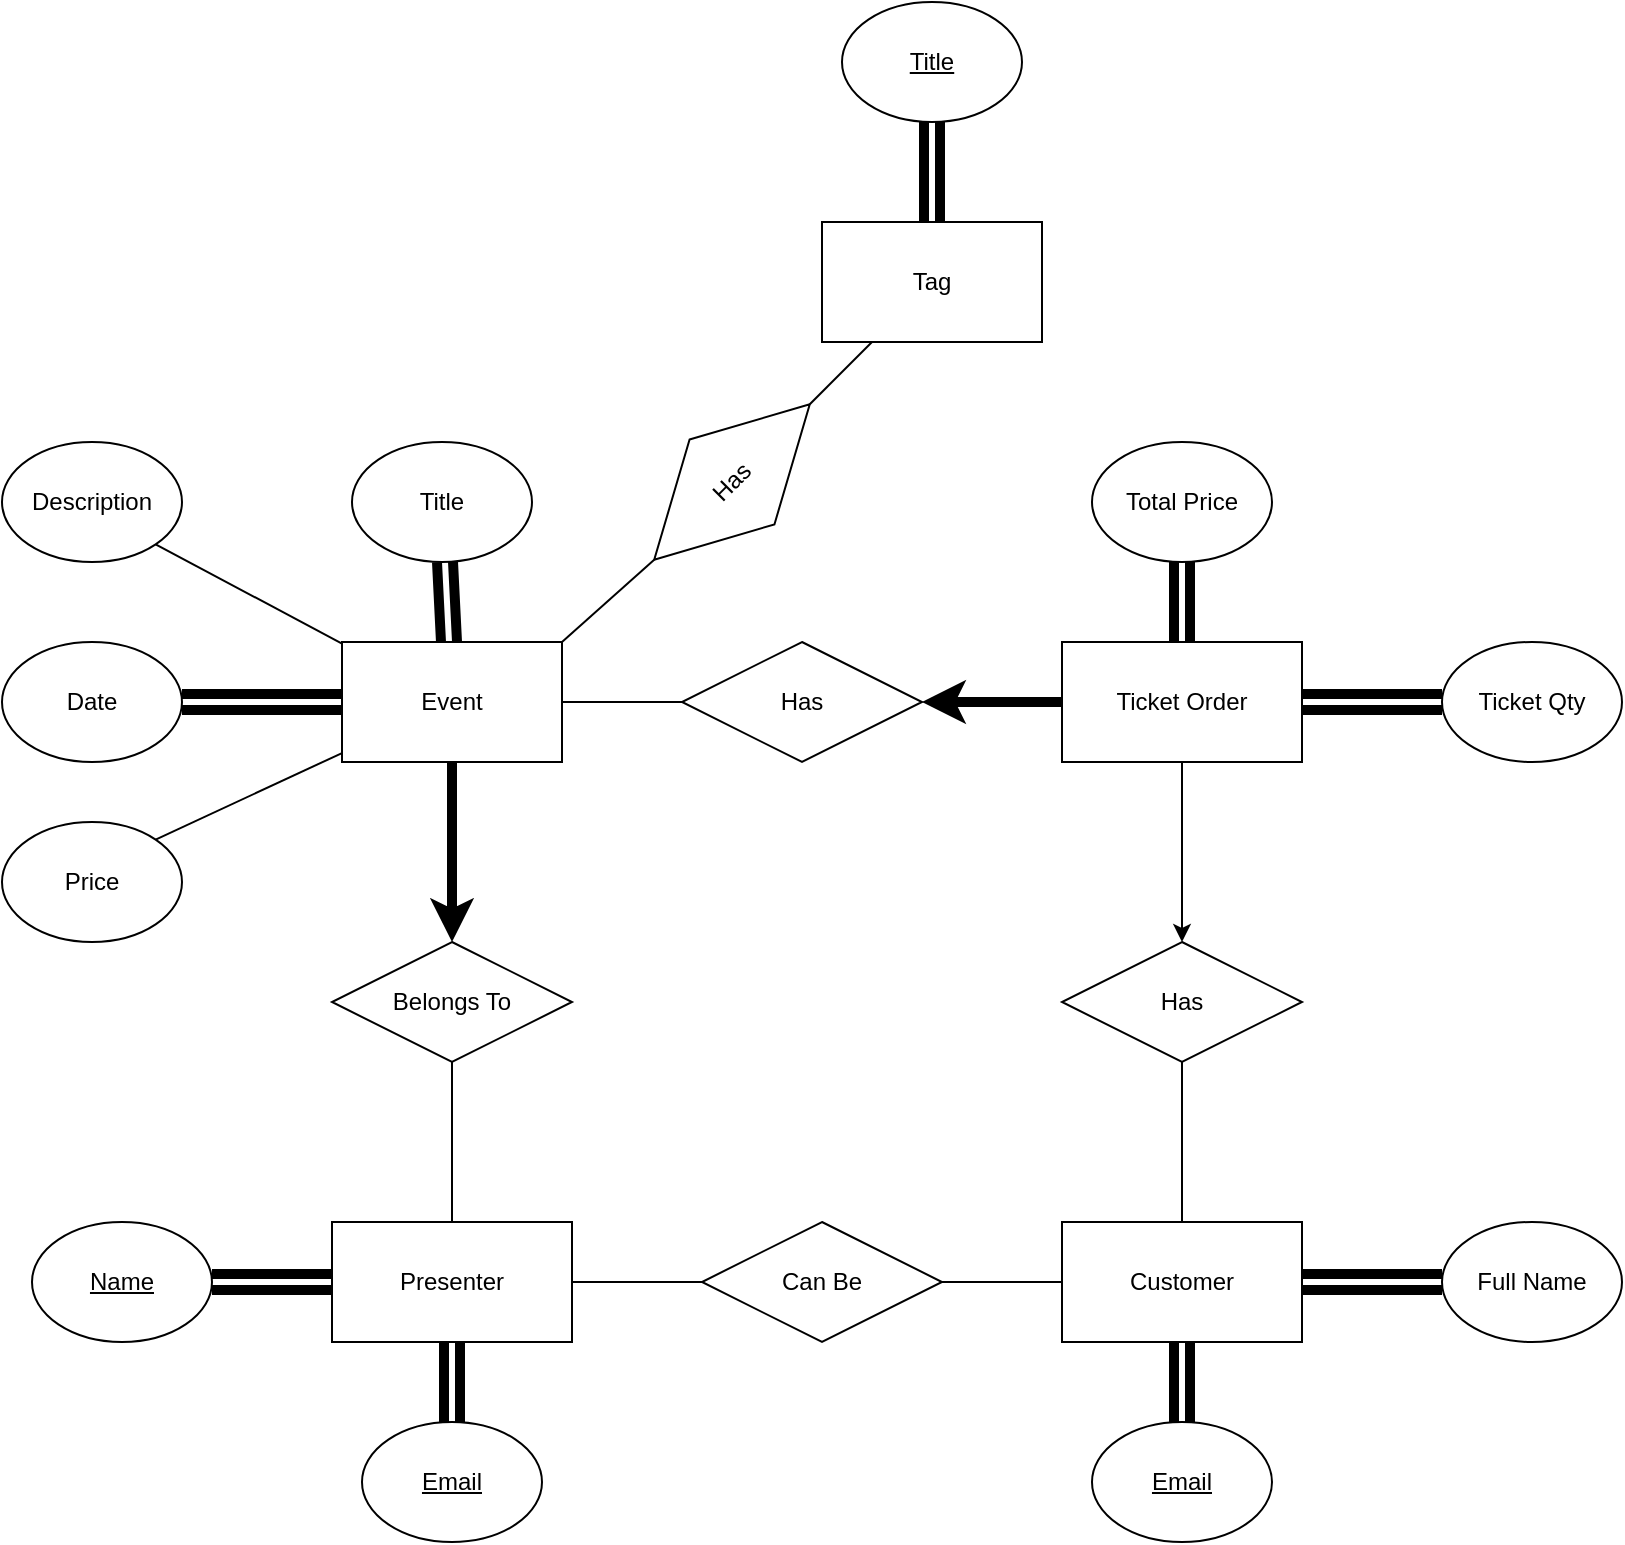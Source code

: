 <mxfile>
    <diagram id="8IGUaGZkZgoDp6Pv_QDX" name="Page-1">
        <mxGraphModel dx="661" dy="1879" grid="1" gridSize="10" guides="1" tooltips="1" connect="1" arrows="1" fold="1" page="1" pageScale="1" pageWidth="850" pageHeight="1100" math="0" shadow="0">
            <root>
                <mxCell id="0"/>
                <mxCell id="1" parent="0"/>
                <mxCell id="23" value="" style="html=1;strokeWidth=5;shape=link;" parent="1" source="2" target="9" edge="1">
                    <mxGeometry relative="1" as="geometry"/>
                </mxCell>
                <mxCell id="28" style="edgeStyle=none;html=1;exitX=0.5;exitY=1;exitDx=0;exitDy=0;entryX=0.5;entryY=0;entryDx=0;entryDy=0;strokeWidth=5;startArrow=none;startFill=0;endArrow=classic;endFill=1;" parent="1" source="2" target="10" edge="1">
                    <mxGeometry relative="1" as="geometry"/>
                </mxCell>
                <mxCell id="47" value="" style="edgeStyle=none;html=1;strokeWidth=1;startArrow=none;startFill=0;endArrow=none;endFill=0;" parent="1" source="2" target="21" edge="1">
                    <mxGeometry relative="1" as="geometry"/>
                </mxCell>
                <mxCell id="2" value="Event" style="rounded=0;whiteSpace=wrap;html=1;" parent="1" vertex="1">
                    <mxGeometry x="310" y="220" width="110" height="60" as="geometry"/>
                </mxCell>
                <mxCell id="30" style="edgeStyle=none;html=1;exitX=0.5;exitY=0;exitDx=0;exitDy=0;strokeWidth=1;startArrow=none;startFill=0;endArrow=none;endFill=0;" parent="1" source="3" target="10" edge="1">
                    <mxGeometry relative="1" as="geometry"/>
                </mxCell>
                <mxCell id="36" value="" style="edgeStyle=none;html=1;strokeWidth=1;startArrow=none;startFill=0;endArrow=none;endFill=0;" parent="1" source="3" target="19" edge="1">
                    <mxGeometry relative="1" as="geometry"/>
                </mxCell>
                <mxCell id="3" value="Presenter" style="rounded=0;whiteSpace=wrap;html=1;" parent="1" vertex="1">
                    <mxGeometry x="305" y="510" width="120" height="60" as="geometry"/>
                </mxCell>
                <mxCell id="39" value="" style="edgeStyle=none;html=1;strokeWidth=5;startArrow=none;startFill=0;endArrow=classic;endFill=1;shape=link;" parent="1" source="4" target="16" edge="1">
                    <mxGeometry relative="1" as="geometry"/>
                </mxCell>
                <mxCell id="40" value="" style="edgeStyle=none;shape=link;html=1;strokeWidth=5;startArrow=none;startFill=0;endArrow=classic;endFill=1;" parent="1" source="4" target="15" edge="1">
                    <mxGeometry relative="1" as="geometry"/>
                </mxCell>
                <mxCell id="4" value="Customer" style="rounded=0;whiteSpace=wrap;html=1;" parent="1" vertex="1">
                    <mxGeometry x="670" y="510" width="120" height="60" as="geometry"/>
                </mxCell>
                <mxCell id="41" value="" style="edgeStyle=none;shape=link;html=1;strokeWidth=5;startArrow=none;startFill=0;endArrow=classic;endFill=1;" parent="1" source="5" target="17" edge="1">
                    <mxGeometry relative="1" as="geometry"/>
                </mxCell>
                <mxCell id="42" value="" style="edgeStyle=none;shape=link;html=1;strokeWidth=5;startArrow=none;startFill=0;endArrow=classic;endFill=1;" parent="1" source="5" target="18" edge="1">
                    <mxGeometry relative="1" as="geometry"/>
                </mxCell>
                <mxCell id="46" value="" style="edgeStyle=none;html=1;strokeWidth=5;startArrow=none;startFill=0;endArrow=classic;endFill=1;" parent="1" source="5" target="21" edge="1">
                    <mxGeometry relative="1" as="geometry"/>
                </mxCell>
                <mxCell id="50" style="edgeStyle=none;html=1;exitX=0.5;exitY=1;exitDx=0;exitDy=0;entryX=0.5;entryY=0;entryDx=0;entryDy=0;strokeWidth=1;startArrow=none;startFill=0;endArrow=classic;endFill=1;" parent="1" source="5" target="48" edge="1">
                    <mxGeometry relative="1" as="geometry"/>
                </mxCell>
                <mxCell id="5" value="Ticket Order" style="rounded=0;whiteSpace=wrap;html=1;" parent="1" vertex="1">
                    <mxGeometry x="670" y="220" width="120" height="60" as="geometry"/>
                </mxCell>
                <mxCell id="27" value="" style="edgeStyle=none;html=1;strokeWidth=5;startArrow=none;startFill=0;endArrow=none;endFill=0;shape=link;" parent="1" source="6" target="2" edge="1">
                    <mxGeometry relative="1" as="geometry"/>
                </mxCell>
                <mxCell id="6" value="Title" style="ellipse;whiteSpace=wrap;html=1;" parent="1" vertex="1">
                    <mxGeometry x="315" y="120" width="90" height="60" as="geometry"/>
                </mxCell>
                <mxCell id="9" value="Date" style="ellipse;whiteSpace=wrap;html=1;" parent="1" vertex="1">
                    <mxGeometry x="140" y="220" width="90" height="60" as="geometry"/>
                </mxCell>
                <mxCell id="10" value="Belongs To" style="rhombus;whiteSpace=wrap;html=1;" parent="1" vertex="1">
                    <mxGeometry x="305" y="370" width="120" height="60" as="geometry"/>
                </mxCell>
                <mxCell id="25" style="edgeStyle=none;html=1;exitX=1;exitY=1;exitDx=0;exitDy=0;strokeWidth=1;startArrow=none;startFill=0;endArrow=none;endFill=0;" parent="1" source="11" target="2" edge="1">
                    <mxGeometry relative="1" as="geometry"/>
                </mxCell>
                <mxCell id="11" value="Description" style="ellipse;whiteSpace=wrap;html=1;" parent="1" vertex="1">
                    <mxGeometry x="140" y="120" width="90" height="60" as="geometry"/>
                </mxCell>
                <mxCell id="29" style="edgeStyle=none;html=1;exitX=1;exitY=0;exitDx=0;exitDy=0;strokeWidth=1;startArrow=none;startFill=0;endArrow=none;endFill=0;" parent="1" source="12" target="2" edge="1">
                    <mxGeometry relative="1" as="geometry"/>
                </mxCell>
                <mxCell id="12" value="Price" style="ellipse;whiteSpace=wrap;html=1;" parent="1" vertex="1">
                    <mxGeometry x="140" y="310" width="90" height="60" as="geometry"/>
                </mxCell>
                <mxCell id="32" value="" style="edgeStyle=none;html=1;strokeWidth=5;startArrow=none;startFill=0;endArrow=classic;endFill=1;shape=link;" parent="1" source="13" target="3" edge="1">
                    <mxGeometry relative="1" as="geometry"/>
                </mxCell>
                <mxCell id="13" value="&lt;u&gt;Name&lt;/u&gt;" style="ellipse;whiteSpace=wrap;html=1;" parent="1" vertex="1">
                    <mxGeometry x="155" y="510" width="90" height="60" as="geometry"/>
                </mxCell>
                <mxCell id="33" value="" style="edgeStyle=none;html=1;strokeWidth=5;startArrow=none;startFill=0;endArrow=none;endFill=0;shape=link;" parent="1" source="14" target="3" edge="1">
                    <mxGeometry relative="1" as="geometry"/>
                </mxCell>
                <mxCell id="14" value="&lt;u&gt;Email&lt;/u&gt;" style="ellipse;whiteSpace=wrap;html=1;" parent="1" vertex="1">
                    <mxGeometry x="320" y="610" width="90" height="60" as="geometry"/>
                </mxCell>
                <mxCell id="15" value="&lt;u&gt;Email&lt;/u&gt;" style="ellipse;whiteSpace=wrap;html=1;" parent="1" vertex="1">
                    <mxGeometry x="685" y="610" width="90" height="60" as="geometry"/>
                </mxCell>
                <mxCell id="16" value="Full Name" style="ellipse;whiteSpace=wrap;html=1;" parent="1" vertex="1">
                    <mxGeometry x="860" y="510" width="90" height="60" as="geometry"/>
                </mxCell>
                <mxCell id="17" value="Ticket Qty" style="ellipse;whiteSpace=wrap;html=1;" parent="1" vertex="1">
                    <mxGeometry x="860" y="220" width="90" height="60" as="geometry"/>
                </mxCell>
                <mxCell id="18" value="Total Price" style="ellipse;whiteSpace=wrap;html=1;" parent="1" vertex="1">
                    <mxGeometry x="685" y="120" width="90" height="60" as="geometry"/>
                </mxCell>
                <mxCell id="37" value="" style="edgeStyle=none;html=1;strokeWidth=1;startArrow=none;startFill=0;endArrow=none;endFill=0;" parent="1" source="19" target="4" edge="1">
                    <mxGeometry relative="1" as="geometry"/>
                </mxCell>
                <mxCell id="19" value="Can Be" style="rhombus;whiteSpace=wrap;html=1;" parent="1" vertex="1">
                    <mxGeometry x="490" y="510" width="120" height="60" as="geometry"/>
                </mxCell>
                <mxCell id="21" value="Has" style="rhombus;whiteSpace=wrap;html=1;" parent="1" vertex="1">
                    <mxGeometry x="480" y="220" width="120" height="60" as="geometry"/>
                </mxCell>
                <mxCell id="49" style="edgeStyle=none;html=1;exitX=0.5;exitY=1;exitDx=0;exitDy=0;strokeWidth=1;startArrow=none;startFill=0;endArrow=none;endFill=0;" parent="1" source="48" target="4" edge="1">
                    <mxGeometry relative="1" as="geometry"/>
                </mxCell>
                <mxCell id="48" value="Has" style="rhombus;whiteSpace=wrap;html=1;" parent="1" vertex="1">
                    <mxGeometry x="670" y="370" width="120" height="60" as="geometry"/>
                </mxCell>
                <mxCell id="51" value="Tag" style="rounded=0;whiteSpace=wrap;html=1;" parent="1" vertex="1">
                    <mxGeometry x="550" y="10" width="110" height="60" as="geometry"/>
                </mxCell>
                <mxCell id="53" style="edgeStyle=none;html=1;exitX=1;exitY=0.5;exitDx=0;exitDy=0;strokeWidth=1;startArrow=none;startFill=0;endArrow=none;endFill=0;" parent="1" source="52" target="51" edge="1">
                    <mxGeometry relative="1" as="geometry"/>
                </mxCell>
                <mxCell id="54" style="edgeStyle=none;html=1;exitX=0;exitY=0.5;exitDx=0;exitDy=0;entryX=1;entryY=0;entryDx=0;entryDy=0;strokeWidth=1;startArrow=none;startFill=0;endArrow=none;endFill=0;" parent="1" source="52" target="2" edge="1">
                    <mxGeometry relative="1" as="geometry"/>
                </mxCell>
                <mxCell id="52" value="Has" style="rhombus;whiteSpace=wrap;html=1;rotation=-45;" parent="1" vertex="1">
                    <mxGeometry x="450" y="110" width="110" height="60" as="geometry"/>
                </mxCell>
                <mxCell id="56" value="" style="edgeStyle=none;html=1;strokeWidth=5;startArrow=none;startFill=0;endArrow=none;endFill=0;shape=link;" parent="1" source="55" target="51" edge="1">
                    <mxGeometry relative="1" as="geometry"/>
                </mxCell>
                <mxCell id="55" value="&lt;u&gt;Title&lt;/u&gt;" style="ellipse;whiteSpace=wrap;html=1;" parent="1" vertex="1">
                    <mxGeometry x="560" y="-100" width="90" height="60" as="geometry"/>
                </mxCell>
            </root>
        </mxGraphModel>
    </diagram>
</mxfile>